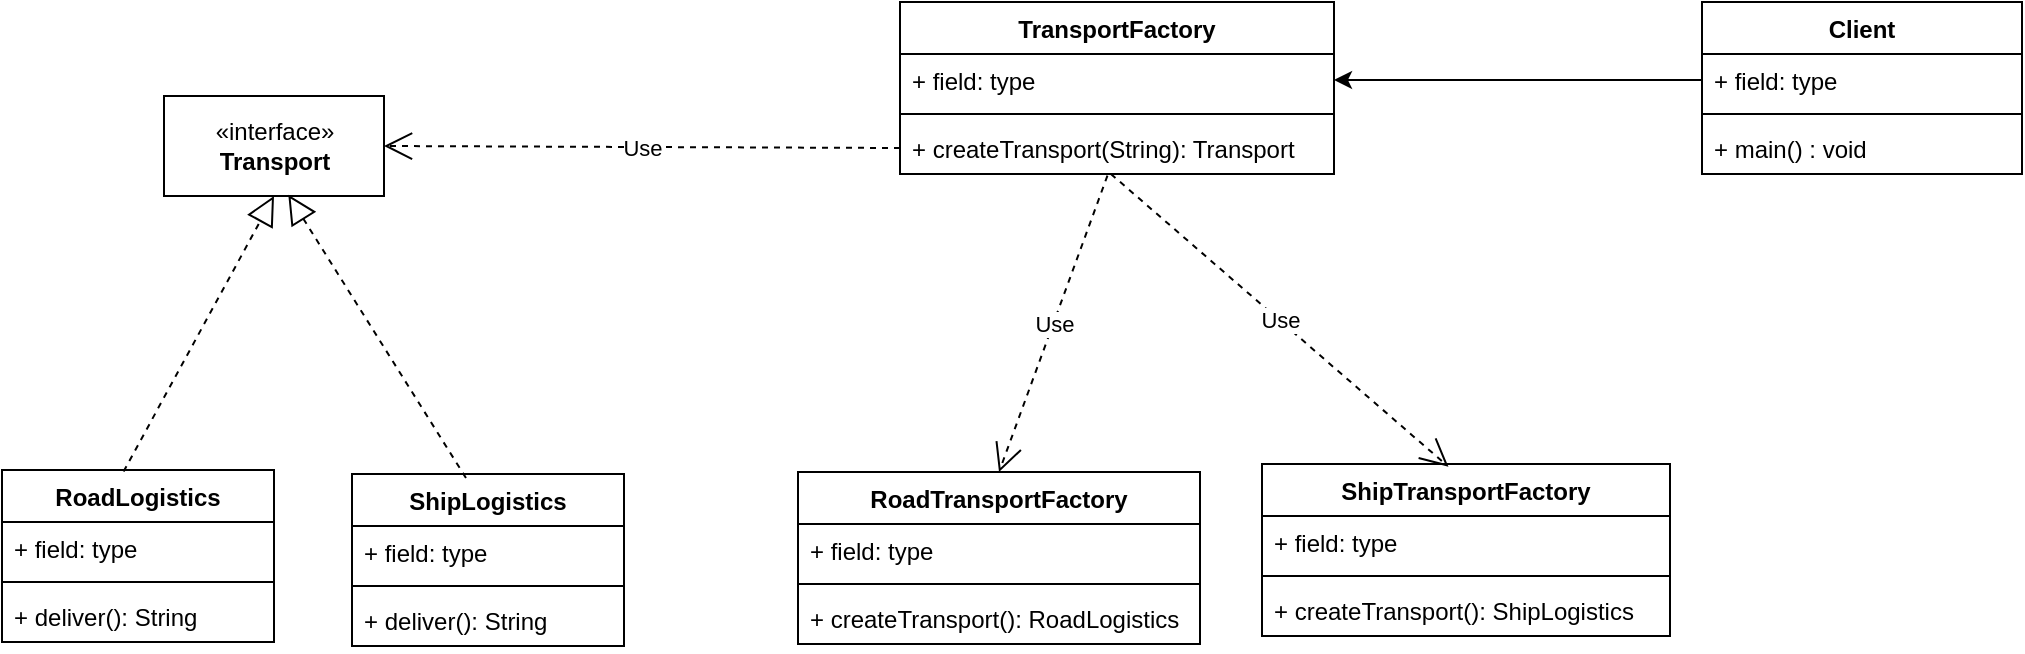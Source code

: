 <mxfile version="19.0.3" type="device"><diagram id="1ahjOvuB1Ci1K4TaP0ov" name="Page-1"><mxGraphModel dx="1278" dy="641" grid="0" gridSize="10" guides="1" tooltips="1" connect="1" arrows="1" fold="1" page="1" pageScale="1" pageWidth="850" pageHeight="1100" math="0" shadow="0"><root><mxCell id="0"/><mxCell id="1" parent="0"/><mxCell id="QPWkvhhzgoco97fe1QEw-1" value="TransportFactory" style="swimlane;fontStyle=1;align=center;verticalAlign=top;childLayout=stackLayout;horizontal=1;startSize=26;horizontalStack=0;resizeParent=1;resizeParentMax=0;resizeLast=0;collapsible=1;marginBottom=0;" vertex="1" parent="1"><mxGeometry x="483" y="70" width="217" height="86" as="geometry"><mxRectangle x="487" y="96" width="90" height="26" as="alternateBounds"/></mxGeometry></mxCell><mxCell id="QPWkvhhzgoco97fe1QEw-2" value="+ field: type" style="text;strokeColor=none;fillColor=none;align=left;verticalAlign=top;spacingLeft=4;spacingRight=4;overflow=hidden;rotatable=0;points=[[0,0.5],[1,0.5]];portConstraint=eastwest;" vertex="1" parent="QPWkvhhzgoco97fe1QEw-1"><mxGeometry y="26" width="217" height="26" as="geometry"/></mxCell><mxCell id="QPWkvhhzgoco97fe1QEw-3" value="" style="line;strokeWidth=1;fillColor=none;align=left;verticalAlign=middle;spacingTop=-1;spacingLeft=3;spacingRight=3;rotatable=0;labelPosition=right;points=[];portConstraint=eastwest;" vertex="1" parent="QPWkvhhzgoco97fe1QEw-1"><mxGeometry y="52" width="217" height="8" as="geometry"/></mxCell><mxCell id="QPWkvhhzgoco97fe1QEw-4" value="+ createTransport(String): Transport" style="text;strokeColor=none;fillColor=none;align=left;verticalAlign=top;spacingLeft=4;spacingRight=4;overflow=hidden;rotatable=0;points=[[0,0.5],[1,0.5]];portConstraint=eastwest;" vertex="1" parent="QPWkvhhzgoco97fe1QEw-1"><mxGeometry y="60" width="217" height="26" as="geometry"/></mxCell><mxCell id="QPWkvhhzgoco97fe1QEw-6" value="RoadTransportFactory" style="swimlane;fontStyle=1;align=center;verticalAlign=top;childLayout=stackLayout;horizontal=1;startSize=26;horizontalStack=0;resizeParent=1;resizeParentMax=0;resizeLast=0;collapsible=1;marginBottom=0;" vertex="1" parent="1"><mxGeometry x="432" y="305" width="201" height="86" as="geometry"/></mxCell><mxCell id="QPWkvhhzgoco97fe1QEw-7" value="+ field: type" style="text;strokeColor=none;fillColor=none;align=left;verticalAlign=top;spacingLeft=4;spacingRight=4;overflow=hidden;rotatable=0;points=[[0,0.5],[1,0.5]];portConstraint=eastwest;" vertex="1" parent="QPWkvhhzgoco97fe1QEw-6"><mxGeometry y="26" width="201" height="26" as="geometry"/></mxCell><mxCell id="QPWkvhhzgoco97fe1QEw-8" value="" style="line;strokeWidth=1;fillColor=none;align=left;verticalAlign=middle;spacingTop=-1;spacingLeft=3;spacingRight=3;rotatable=0;labelPosition=right;points=[];portConstraint=eastwest;" vertex="1" parent="QPWkvhhzgoco97fe1QEw-6"><mxGeometry y="52" width="201" height="8" as="geometry"/></mxCell><mxCell id="QPWkvhhzgoco97fe1QEw-9" value="+ createTransport(): RoadLogistics" style="text;strokeColor=none;fillColor=none;align=left;verticalAlign=top;spacingLeft=4;spacingRight=4;overflow=hidden;rotatable=0;points=[[0,0.5],[1,0.5]];portConstraint=eastwest;" vertex="1" parent="QPWkvhhzgoco97fe1QEw-6"><mxGeometry y="60" width="201" height="26" as="geometry"/></mxCell><mxCell id="QPWkvhhzgoco97fe1QEw-10" value="ShipTransportFactory" style="swimlane;fontStyle=1;align=center;verticalAlign=top;childLayout=stackLayout;horizontal=1;startSize=26;horizontalStack=0;resizeParent=1;resizeParentMax=0;resizeLast=0;collapsible=1;marginBottom=0;" vertex="1" parent="1"><mxGeometry x="664" y="301" width="204" height="86" as="geometry"/></mxCell><mxCell id="QPWkvhhzgoco97fe1QEw-11" value="+ field: type" style="text;strokeColor=none;fillColor=none;align=left;verticalAlign=top;spacingLeft=4;spacingRight=4;overflow=hidden;rotatable=0;points=[[0,0.5],[1,0.5]];portConstraint=eastwest;" vertex="1" parent="QPWkvhhzgoco97fe1QEw-10"><mxGeometry y="26" width="204" height="26" as="geometry"/></mxCell><mxCell id="QPWkvhhzgoco97fe1QEw-12" value="" style="line;strokeWidth=1;fillColor=none;align=left;verticalAlign=middle;spacingTop=-1;spacingLeft=3;spacingRight=3;rotatable=0;labelPosition=right;points=[];portConstraint=eastwest;" vertex="1" parent="QPWkvhhzgoco97fe1QEw-10"><mxGeometry y="52" width="204" height="8" as="geometry"/></mxCell><mxCell id="QPWkvhhzgoco97fe1QEw-13" value="+ createTransport(): ShipLogistics" style="text;strokeColor=none;fillColor=none;align=left;verticalAlign=top;spacingLeft=4;spacingRight=4;overflow=hidden;rotatable=0;points=[[0,0.5],[1,0.5]];portConstraint=eastwest;" vertex="1" parent="QPWkvhhzgoco97fe1QEw-10"><mxGeometry y="60" width="204" height="26" as="geometry"/></mxCell><mxCell id="QPWkvhhzgoco97fe1QEw-14" value="«interface»&lt;br&gt;&lt;b&gt;Transport&lt;/b&gt;" style="html=1;" vertex="1" parent="1"><mxGeometry x="115" y="117" width="110" height="50" as="geometry"/></mxCell><mxCell id="QPWkvhhzgoco97fe1QEw-16" value="RoadLogistics" style="swimlane;fontStyle=1;align=center;verticalAlign=top;childLayout=stackLayout;horizontal=1;startSize=26;horizontalStack=0;resizeParent=1;resizeParentMax=0;resizeLast=0;collapsible=1;marginBottom=0;" vertex="1" parent="1"><mxGeometry x="34" y="304" width="136" height="86" as="geometry"/></mxCell><mxCell id="QPWkvhhzgoco97fe1QEw-17" value="+ field: type" style="text;strokeColor=none;fillColor=none;align=left;verticalAlign=top;spacingLeft=4;spacingRight=4;overflow=hidden;rotatable=0;points=[[0,0.5],[1,0.5]];portConstraint=eastwest;" vertex="1" parent="QPWkvhhzgoco97fe1QEw-16"><mxGeometry y="26" width="136" height="26" as="geometry"/></mxCell><mxCell id="QPWkvhhzgoco97fe1QEw-18" value="" style="line;strokeWidth=1;fillColor=none;align=left;verticalAlign=middle;spacingTop=-1;spacingLeft=3;spacingRight=3;rotatable=0;labelPosition=right;points=[];portConstraint=eastwest;" vertex="1" parent="QPWkvhhzgoco97fe1QEw-16"><mxGeometry y="52" width="136" height="8" as="geometry"/></mxCell><mxCell id="QPWkvhhzgoco97fe1QEw-19" value="+ deliver(): String" style="text;strokeColor=none;fillColor=none;align=left;verticalAlign=top;spacingLeft=4;spacingRight=4;overflow=hidden;rotatable=0;points=[[0,0.5],[1,0.5]];portConstraint=eastwest;" vertex="1" parent="QPWkvhhzgoco97fe1QEw-16"><mxGeometry y="60" width="136" height="26" as="geometry"/></mxCell><mxCell id="QPWkvhhzgoco97fe1QEw-20" value="ShipLogistics" style="swimlane;fontStyle=1;align=center;verticalAlign=top;childLayout=stackLayout;horizontal=1;startSize=26;horizontalStack=0;resizeParent=1;resizeParentMax=0;resizeLast=0;collapsible=1;marginBottom=0;" vertex="1" parent="1"><mxGeometry x="209" y="306" width="136" height="86" as="geometry"/></mxCell><mxCell id="QPWkvhhzgoco97fe1QEw-21" value="+ field: type" style="text;strokeColor=none;fillColor=none;align=left;verticalAlign=top;spacingLeft=4;spacingRight=4;overflow=hidden;rotatable=0;points=[[0,0.5],[1,0.5]];portConstraint=eastwest;" vertex="1" parent="QPWkvhhzgoco97fe1QEw-20"><mxGeometry y="26" width="136" height="26" as="geometry"/></mxCell><mxCell id="QPWkvhhzgoco97fe1QEw-22" value="" style="line;strokeWidth=1;fillColor=none;align=left;verticalAlign=middle;spacingTop=-1;spacingLeft=3;spacingRight=3;rotatable=0;labelPosition=right;points=[];portConstraint=eastwest;" vertex="1" parent="QPWkvhhzgoco97fe1QEw-20"><mxGeometry y="52" width="136" height="8" as="geometry"/></mxCell><mxCell id="QPWkvhhzgoco97fe1QEw-23" value="+ deliver(): String" style="text;strokeColor=none;fillColor=none;align=left;verticalAlign=top;spacingLeft=4;spacingRight=4;overflow=hidden;rotatable=0;points=[[0,0.5],[1,0.5]];portConstraint=eastwest;" vertex="1" parent="QPWkvhhzgoco97fe1QEw-20"><mxGeometry y="60" width="136" height="26" as="geometry"/></mxCell><mxCell id="QPWkvhhzgoco97fe1QEw-24" value="" style="endArrow=block;dashed=1;endFill=0;endSize=12;html=1;rounded=0;entryX=0.5;entryY=1;entryDx=0;entryDy=0;exitX=0.447;exitY=0.009;exitDx=0;exitDy=0;exitPerimeter=0;" edge="1" parent="1" source="QPWkvhhzgoco97fe1QEw-16" target="QPWkvhhzgoco97fe1QEw-14"><mxGeometry width="160" relative="1" as="geometry"><mxPoint x="67" y="243" as="sourcePoint"/><mxPoint x="227" y="243" as="targetPoint"/></mxGeometry></mxCell><mxCell id="QPWkvhhzgoco97fe1QEw-25" value="" style="endArrow=block;dashed=1;endFill=0;endSize=12;html=1;rounded=0;exitX=0.419;exitY=0.023;exitDx=0;exitDy=0;exitPerimeter=0;entryX=0.565;entryY=0.988;entryDx=0;entryDy=0;entryPerimeter=0;" edge="1" parent="1" source="QPWkvhhzgoco97fe1QEw-20" target="QPWkvhhzgoco97fe1QEw-14"><mxGeometry width="160" relative="1" as="geometry"><mxPoint x="206" y="236" as="sourcePoint"/><mxPoint x="171" y="170" as="targetPoint"/></mxGeometry></mxCell><mxCell id="QPWkvhhzgoco97fe1QEw-26" value="Use" style="endArrow=open;endSize=12;dashed=1;html=1;rounded=0;entryX=1;entryY=0.5;entryDx=0;entryDy=0;exitX=0;exitY=0.5;exitDx=0;exitDy=0;" edge="1" parent="1" source="QPWkvhhzgoco97fe1QEw-4" target="QPWkvhhzgoco97fe1QEw-14"><mxGeometry width="160" relative="1" as="geometry"><mxPoint x="291" y="165" as="sourcePoint"/><mxPoint x="451" y="165" as="targetPoint"/></mxGeometry></mxCell><mxCell id="QPWkvhhzgoco97fe1QEw-30" value="Use" style="endArrow=open;endSize=12;dashed=1;html=1;rounded=0;exitX=0.478;exitY=1.031;exitDx=0;exitDy=0;exitPerimeter=0;entryX=0.5;entryY=0;entryDx=0;entryDy=0;" edge="1" parent="1" source="QPWkvhhzgoco97fe1QEw-4" target="QPWkvhhzgoco97fe1QEw-6"><mxGeometry width="160" relative="1" as="geometry"><mxPoint x="547" y="226" as="sourcePoint"/><mxPoint x="707" y="226" as="targetPoint"/></mxGeometry></mxCell><mxCell id="QPWkvhhzgoco97fe1QEw-31" value="Use" style="endArrow=open;endSize=12;dashed=1;html=1;rounded=0;exitX=0.486;exitY=1;exitDx=0;exitDy=0;exitPerimeter=0;entryX=0.457;entryY=0.016;entryDx=0;entryDy=0;entryPerimeter=0;" edge="1" parent="1" source="QPWkvhhzgoco97fe1QEw-4" target="QPWkvhhzgoco97fe1QEw-10"><mxGeometry width="160" relative="1" as="geometry"><mxPoint x="596.726" y="166.806" as="sourcePoint"/><mxPoint x="542.5" y="315" as="targetPoint"/></mxGeometry></mxCell><mxCell id="QPWkvhhzgoco97fe1QEw-34" value="Client" style="swimlane;fontStyle=1;align=center;verticalAlign=top;childLayout=stackLayout;horizontal=1;startSize=26;horizontalStack=0;resizeParent=1;resizeParentMax=0;resizeLast=0;collapsible=1;marginBottom=0;" vertex="1" parent="1"><mxGeometry x="884" y="70" width="160" height="86" as="geometry"/></mxCell><mxCell id="QPWkvhhzgoco97fe1QEw-35" value="+ field: type" style="text;strokeColor=none;fillColor=none;align=left;verticalAlign=top;spacingLeft=4;spacingRight=4;overflow=hidden;rotatable=0;points=[[0,0.5],[1,0.5]];portConstraint=eastwest;" vertex="1" parent="QPWkvhhzgoco97fe1QEw-34"><mxGeometry y="26" width="160" height="26" as="geometry"/></mxCell><mxCell id="QPWkvhhzgoco97fe1QEw-36" value="" style="line;strokeWidth=1;fillColor=none;align=left;verticalAlign=middle;spacingTop=-1;spacingLeft=3;spacingRight=3;rotatable=0;labelPosition=right;points=[];portConstraint=eastwest;" vertex="1" parent="QPWkvhhzgoco97fe1QEw-34"><mxGeometry y="52" width="160" height="8" as="geometry"/></mxCell><mxCell id="QPWkvhhzgoco97fe1QEw-37" value="+ main() : void" style="text;strokeColor=none;fillColor=none;align=left;verticalAlign=top;spacingLeft=4;spacingRight=4;overflow=hidden;rotatable=0;points=[[0,0.5],[1,0.5]];portConstraint=eastwest;" vertex="1" parent="QPWkvhhzgoco97fe1QEw-34"><mxGeometry y="60" width="160" height="26" as="geometry"/></mxCell><mxCell id="QPWkvhhzgoco97fe1QEw-38" style="edgeStyle=orthogonalEdgeStyle;rounded=0;orthogonalLoop=1;jettySize=auto;html=1;entryX=1;entryY=0.5;entryDx=0;entryDy=0;" edge="1" parent="1" source="QPWkvhhzgoco97fe1QEw-35" target="QPWkvhhzgoco97fe1QEw-2"><mxGeometry relative="1" as="geometry"/></mxCell></root></mxGraphModel></diagram></mxfile>